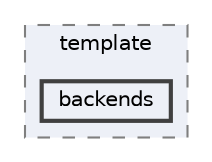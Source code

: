 digraph "C:/Users/LukeMabie/documents/Development/Password_Saver_Using_Django-master/venv/Lib/site-packages/django/template/backends"
{
 // LATEX_PDF_SIZE
  bgcolor="transparent";
  edge [fontname=Helvetica,fontsize=10,labelfontname=Helvetica,labelfontsize=10];
  node [fontname=Helvetica,fontsize=10,shape=box,height=0.2,width=0.4];
  compound=true
  subgraph clusterdir_e0e0aab43a8ec1a19efaf837023f7297 {
    graph [ bgcolor="#edf0f7", pencolor="grey50", label="template", fontname=Helvetica,fontsize=10 style="filled,dashed", URL="dir_e0e0aab43a8ec1a19efaf837023f7297.html",tooltip=""]
  dir_985ad4a2618c51137043936b9535e91f [label="backends", fillcolor="#edf0f7", color="grey25", style="filled,bold", URL="dir_985ad4a2618c51137043936b9535e91f.html",tooltip=""];
  }
}

